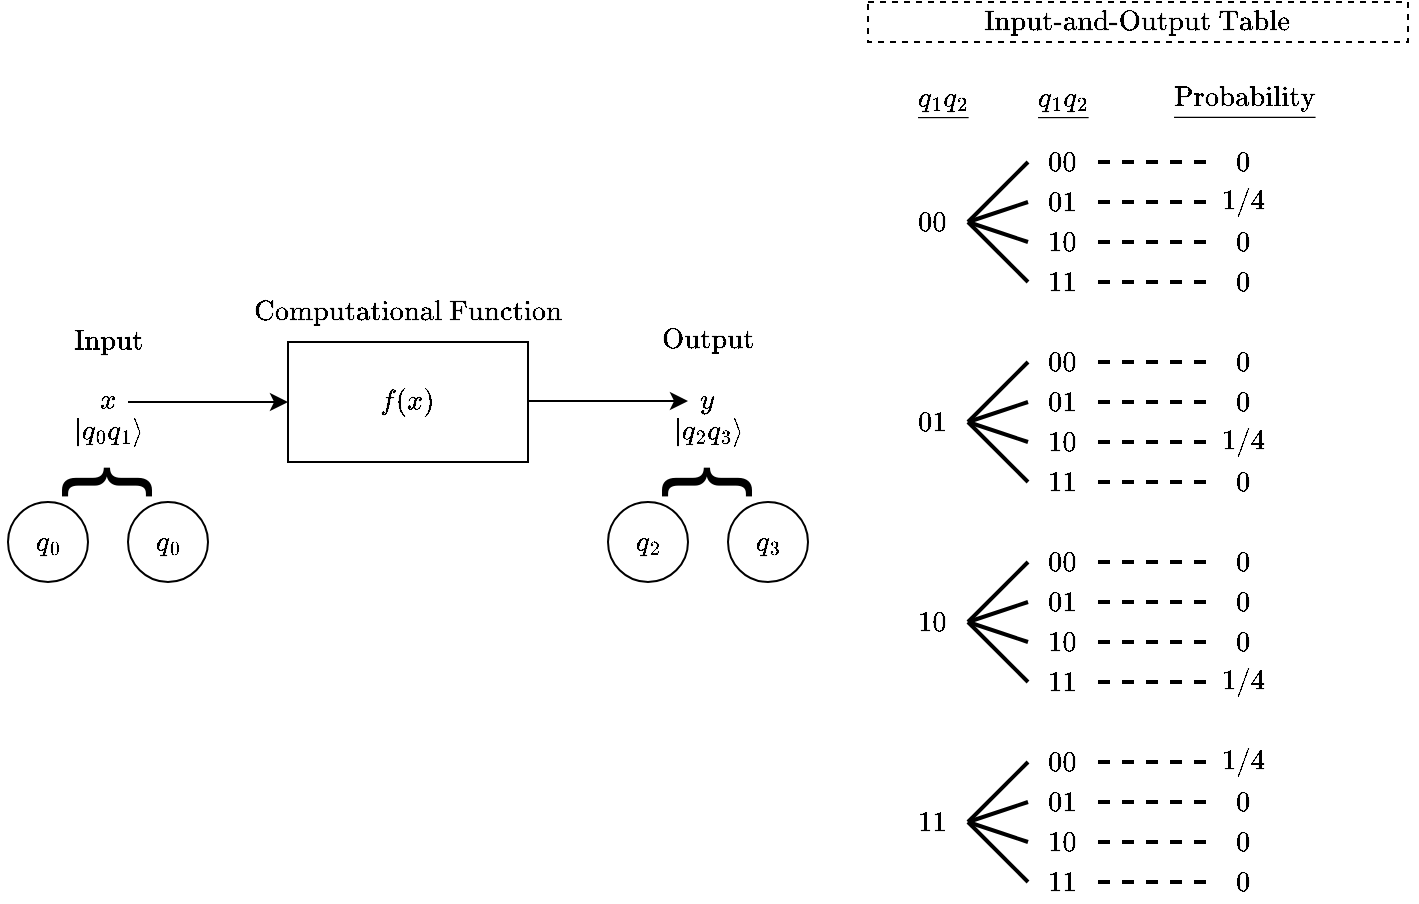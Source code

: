 <mxfile version="24.7.8">
  <diagram name="Page-1" id="v1mIwpVCoUotz5YqJ9_S">
    <mxGraphModel dx="1674" dy="843" grid="1" gridSize="10" guides="1" tooltips="1" connect="1" arrows="1" fold="1" page="1" pageScale="1" pageWidth="1169" pageHeight="827" math="1" shadow="0">
      <root>
        <mxCell id="0" />
        <mxCell id="1" parent="0" />
        <mxCell id="ygjz8XeZ4UIsApzR02BV-1" value="$$f(x)$$" style="rounded=0;whiteSpace=wrap;html=1;" vertex="1" parent="1">
          <mxGeometry x="375" y="359" width="120" height="60" as="geometry" />
        </mxCell>
        <mxCell id="ygjz8XeZ4UIsApzR02BV-2" value="" style="endArrow=classic;html=1;rounded=0;entryX=0;entryY=0.5;entryDx=0;entryDy=0;" edge="1" parent="1" target="ygjz8XeZ4UIsApzR02BV-1">
          <mxGeometry width="50" height="50" relative="1" as="geometry">
            <mxPoint x="295" y="389" as="sourcePoint" />
            <mxPoint x="355" y="389" as="targetPoint" />
          </mxGeometry>
        </mxCell>
        <mxCell id="ygjz8XeZ4UIsApzR02BV-3" value="" style="endArrow=classic;html=1;rounded=0;entryX=0;entryY=0.5;entryDx=0;entryDy=0;" edge="1" parent="1">
          <mxGeometry width="50" height="50" relative="1" as="geometry">
            <mxPoint x="495" y="388.5" as="sourcePoint" />
            <mxPoint x="575" y="388.5" as="targetPoint" />
          </mxGeometry>
        </mxCell>
        <mxCell id="ygjz8XeZ4UIsApzR02BV-4" value="$$x$$" style="text;html=1;align=center;verticalAlign=middle;whiteSpace=wrap;rounded=0;" vertex="1" parent="1">
          <mxGeometry x="275" y="373" width="20" height="30" as="geometry" />
        </mxCell>
        <mxCell id="ygjz8XeZ4UIsApzR02BV-5" value="$$y$$" style="text;html=1;align=center;verticalAlign=middle;whiteSpace=wrap;rounded=0;" vertex="1" parent="1">
          <mxGeometry x="575" y="373" width="20" height="30" as="geometry" />
        </mxCell>
        <mxCell id="ygjz8XeZ4UIsApzR02BV-6" value="$$\ket{q_0 q_1}$$" style="text;html=1;align=center;verticalAlign=middle;whiteSpace=wrap;rounded=0;" vertex="1" parent="1">
          <mxGeometry x="275" y="389" width="20" height="30" as="geometry" />
        </mxCell>
        <mxCell id="ygjz8XeZ4UIsApzR02BV-7" value="$$\ket{q_2 q_3}$$" style="text;html=1;align=center;verticalAlign=middle;whiteSpace=wrap;rounded=0;" vertex="1" parent="1">
          <mxGeometry x="575" y="389" width="20" height="30" as="geometry" />
        </mxCell>
        <mxCell id="ygjz8XeZ4UIsApzR02BV-8" value="&lt;font style=&quot;font-size: 48px;&quot;&gt;}&lt;/font&gt;" style="text;html=1;align=center;verticalAlign=middle;whiteSpace=wrap;rounded=0;rotation=-90;" vertex="1" parent="1">
          <mxGeometry x="265" y="389" width="30" height="80" as="geometry" />
        </mxCell>
        <mxCell id="ygjz8XeZ4UIsApzR02BV-9" value="&lt;font style=&quot;font-size: 48px;&quot;&gt;}&lt;/font&gt;" style="text;html=1;align=center;verticalAlign=middle;whiteSpace=wrap;rounded=0;rotation=-90;" vertex="1" parent="1">
          <mxGeometry x="565" y="389" width="30" height="80" as="geometry" />
        </mxCell>
        <mxCell id="ygjz8XeZ4UIsApzR02BV-10" value="$$q_0$$" style="ellipse;whiteSpace=wrap;html=1;aspect=fixed;" vertex="1" parent="1">
          <mxGeometry x="235" y="439" width="40" height="40" as="geometry" />
        </mxCell>
        <mxCell id="ygjz8XeZ4UIsApzR02BV-11" value="$$q_0$$" style="ellipse;whiteSpace=wrap;html=1;aspect=fixed;" vertex="1" parent="1">
          <mxGeometry x="295" y="439" width="40" height="40" as="geometry" />
        </mxCell>
        <mxCell id="ygjz8XeZ4UIsApzR02BV-12" value="$$q_2$$" style="ellipse;whiteSpace=wrap;html=1;aspect=fixed;" vertex="1" parent="1">
          <mxGeometry x="535" y="439" width="40" height="40" as="geometry" />
        </mxCell>
        <mxCell id="ygjz8XeZ4UIsApzR02BV-13" value="$$q_3$$" style="ellipse;whiteSpace=wrap;html=1;aspect=fixed;" vertex="1" parent="1">
          <mxGeometry x="595" y="439" width="40" height="40" as="geometry" />
        </mxCell>
        <mxCell id="ygjz8XeZ4UIsApzR02BV-14" value="$$\text{Input}$$" style="text;html=1;align=center;verticalAlign=middle;whiteSpace=wrap;rounded=0;" vertex="1" parent="1">
          <mxGeometry x="255" y="343" width="60" height="30" as="geometry" />
        </mxCell>
        <mxCell id="ygjz8XeZ4UIsApzR02BV-15" value="$$\text{Output}$$" style="text;html=1;align=center;verticalAlign=middle;whiteSpace=wrap;rounded=0;" vertex="1" parent="1">
          <mxGeometry x="555" y="343" width="60" height="30" as="geometry" />
        </mxCell>
        <mxCell id="ygjz8XeZ4UIsApzR02BV-16" value="$$\underline{q_1 q_2}$$" style="text;html=1;align=center;verticalAlign=middle;whiteSpace=wrap;rounded=0;" vertex="1" parent="1">
          <mxGeometry x="685" y="219" width="35" height="40" as="geometry" />
        </mxCell>
        <mxCell id="ygjz8XeZ4UIsApzR02BV-17" value="$$\underline{q_1 q_2}$$" style="text;html=1;align=center;verticalAlign=middle;whiteSpace=wrap;rounded=0;" vertex="1" parent="1">
          <mxGeometry x="745" y="219" width="35" height="40" as="geometry" />
        </mxCell>
        <mxCell id="ygjz8XeZ4UIsApzR02BV-18" value="$$00$$" style="text;html=1;align=center;verticalAlign=middle;whiteSpace=wrap;rounded=0;" vertex="1" parent="1">
          <mxGeometry x="680" y="279" width="35" height="40" as="geometry" />
        </mxCell>
        <mxCell id="ygjz8XeZ4UIsApzR02BV-19" value="$$01$$" style="text;html=1;align=center;verticalAlign=middle;whiteSpace=wrap;rounded=0;" vertex="1" parent="1">
          <mxGeometry x="680" y="379" width="35" height="40" as="geometry" />
        </mxCell>
        <mxCell id="ygjz8XeZ4UIsApzR02BV-20" value="$$10$$" style="text;html=1;align=center;verticalAlign=middle;whiteSpace=wrap;rounded=0;" vertex="1" parent="1">
          <mxGeometry x="680" y="479" width="35" height="40" as="geometry" />
        </mxCell>
        <mxCell id="ygjz8XeZ4UIsApzR02BV-21" value="$$11$$" style="text;html=1;align=center;verticalAlign=middle;whiteSpace=wrap;rounded=0;" vertex="1" parent="1">
          <mxGeometry x="680" y="579" width="35" height="40" as="geometry" />
        </mxCell>
        <mxCell id="ygjz8XeZ4UIsApzR02BV-23" value="$$00$$" style="text;html=1;align=center;verticalAlign=middle;whiteSpace=wrap;rounded=0;" vertex="1" parent="1">
          <mxGeometry x="745" y="259" width="35" height="20" as="geometry" />
        </mxCell>
        <mxCell id="ygjz8XeZ4UIsApzR02BV-24" value="$$01$$" style="text;html=1;align=center;verticalAlign=middle;whiteSpace=wrap;rounded=0;" vertex="1" parent="1">
          <mxGeometry x="745" y="279" width="35" height="20" as="geometry" />
        </mxCell>
        <mxCell id="ygjz8XeZ4UIsApzR02BV-26" value="$$10$$" style="text;html=1;align=center;verticalAlign=middle;whiteSpace=wrap;rounded=0;" vertex="1" parent="1">
          <mxGeometry x="745" y="299" width="35" height="20" as="geometry" />
        </mxCell>
        <mxCell id="ygjz8XeZ4UIsApzR02BV-27" value="$$11$$" style="text;html=1;align=center;verticalAlign=middle;whiteSpace=wrap;rounded=0;" vertex="1" parent="1">
          <mxGeometry x="745" y="319" width="35" height="20" as="geometry" />
        </mxCell>
        <mxCell id="ygjz8XeZ4UIsApzR02BV-37" value="$$00$$" style="text;html=1;align=center;verticalAlign=middle;whiteSpace=wrap;rounded=0;" vertex="1" parent="1">
          <mxGeometry x="745" y="359" width="35" height="20" as="geometry" />
        </mxCell>
        <mxCell id="ygjz8XeZ4UIsApzR02BV-38" value="$$01$$" style="text;html=1;align=center;verticalAlign=middle;whiteSpace=wrap;rounded=0;" vertex="1" parent="1">
          <mxGeometry x="745" y="379" width="35" height="20" as="geometry" />
        </mxCell>
        <mxCell id="ygjz8XeZ4UIsApzR02BV-39" value="$$10$$" style="text;html=1;align=center;verticalAlign=middle;whiteSpace=wrap;rounded=0;" vertex="1" parent="1">
          <mxGeometry x="745" y="399" width="35" height="20" as="geometry" />
        </mxCell>
        <mxCell id="ygjz8XeZ4UIsApzR02BV-40" value="$$11$$" style="text;html=1;align=center;verticalAlign=middle;whiteSpace=wrap;rounded=0;" vertex="1" parent="1">
          <mxGeometry x="745" y="419" width="35" height="20" as="geometry" />
        </mxCell>
        <mxCell id="ygjz8XeZ4UIsApzR02BV-41" value="$$00$$" style="text;html=1;align=center;verticalAlign=middle;whiteSpace=wrap;rounded=0;" vertex="1" parent="1">
          <mxGeometry x="745" y="459" width="35" height="20" as="geometry" />
        </mxCell>
        <mxCell id="ygjz8XeZ4UIsApzR02BV-42" value="$$01$$" style="text;html=1;align=center;verticalAlign=middle;whiteSpace=wrap;rounded=0;" vertex="1" parent="1">
          <mxGeometry x="745" y="479" width="35" height="20" as="geometry" />
        </mxCell>
        <mxCell id="ygjz8XeZ4UIsApzR02BV-43" value="$$10$$" style="text;html=1;align=center;verticalAlign=middle;whiteSpace=wrap;rounded=0;" vertex="1" parent="1">
          <mxGeometry x="745" y="499" width="35" height="20" as="geometry" />
        </mxCell>
        <mxCell id="ygjz8XeZ4UIsApzR02BV-44" value="$$11$$" style="text;html=1;align=center;verticalAlign=middle;whiteSpace=wrap;rounded=0;" vertex="1" parent="1">
          <mxGeometry x="745" y="519" width="35" height="20" as="geometry" />
        </mxCell>
        <mxCell id="ygjz8XeZ4UIsApzR02BV-45" value="$$00$$" style="text;html=1;align=center;verticalAlign=middle;whiteSpace=wrap;rounded=0;" vertex="1" parent="1">
          <mxGeometry x="745" y="559" width="35" height="20" as="geometry" />
        </mxCell>
        <mxCell id="ygjz8XeZ4UIsApzR02BV-46" value="$$01$$" style="text;html=1;align=center;verticalAlign=middle;whiteSpace=wrap;rounded=0;" vertex="1" parent="1">
          <mxGeometry x="745" y="579" width="35" height="20" as="geometry" />
        </mxCell>
        <mxCell id="ygjz8XeZ4UIsApzR02BV-47" value="$$10$$" style="text;html=1;align=center;verticalAlign=middle;whiteSpace=wrap;rounded=0;" vertex="1" parent="1">
          <mxGeometry x="745" y="599" width="35" height="20" as="geometry" />
        </mxCell>
        <mxCell id="ygjz8XeZ4UIsApzR02BV-48" value="$$11$$" style="text;html=1;align=center;verticalAlign=middle;whiteSpace=wrap;rounded=0;" vertex="1" parent="1">
          <mxGeometry x="745" y="619" width="35" height="20" as="geometry" />
        </mxCell>
        <mxCell id="ygjz8XeZ4UIsApzR02BV-50" value="" style="endArrow=none;html=1;rounded=0;exitX=1;exitY=0.5;exitDx=0;exitDy=0;entryX=0;entryY=0.5;entryDx=0;entryDy=0;strokeWidth=2" edge="1" parent="1" source="ygjz8XeZ4UIsApzR02BV-18" target="ygjz8XeZ4UIsApzR02BV-23">
          <mxGeometry width="50" height="50" relative="1" as="geometry">
            <mxPoint x="755" y="409" as="sourcePoint" />
            <mxPoint x="805" y="359" as="targetPoint" />
          </mxGeometry>
        </mxCell>
        <mxCell id="ygjz8XeZ4UIsApzR02BV-51" value="" style="endArrow=none;html=1;rounded=0;exitX=1;exitY=0.5;exitDx=0;exitDy=0;entryX=0;entryY=0.5;entryDx=0;entryDy=0;strokeWidth=2" edge="1" parent="1" source="ygjz8XeZ4UIsApzR02BV-18" target="ygjz8XeZ4UIsApzR02BV-24">
          <mxGeometry width="50" height="50" relative="1" as="geometry">
            <mxPoint x="725" y="309" as="sourcePoint" />
            <mxPoint x="755" y="279" as="targetPoint" />
          </mxGeometry>
        </mxCell>
        <mxCell id="ygjz8XeZ4UIsApzR02BV-52" value="" style="endArrow=none;html=1;rounded=0;exitX=1;exitY=0.5;exitDx=0;exitDy=0;entryX=0;entryY=0.5;entryDx=0;entryDy=0;strokeWidth=2" edge="1" parent="1" source="ygjz8XeZ4UIsApzR02BV-18" target="ygjz8XeZ4UIsApzR02BV-26">
          <mxGeometry width="50" height="50" relative="1" as="geometry">
            <mxPoint x="735" y="319" as="sourcePoint" />
            <mxPoint x="765" y="289" as="targetPoint" />
          </mxGeometry>
        </mxCell>
        <mxCell id="ygjz8XeZ4UIsApzR02BV-53" value="" style="endArrow=none;html=1;rounded=0;entryX=0;entryY=0.5;entryDx=0;entryDy=0;strokeWidth=2" edge="1" parent="1" target="ygjz8XeZ4UIsApzR02BV-27">
          <mxGeometry width="50" height="50" relative="1" as="geometry">
            <mxPoint x="715" y="299" as="sourcePoint" />
            <mxPoint x="775" y="299" as="targetPoint" />
          </mxGeometry>
        </mxCell>
        <mxCell id="ygjz8XeZ4UIsApzR02BV-62" value="" style="group" vertex="1" connectable="0" parent="1">
          <mxGeometry x="715" y="369" width="30" height="60" as="geometry" />
        </mxCell>
        <mxCell id="ygjz8XeZ4UIsApzR02BV-58" value="" style="endArrow=none;html=1;rounded=0;exitX=1;exitY=0.5;exitDx=0;exitDy=0;entryX=0;entryY=0.5;entryDx=0;entryDy=0;strokeWidth=2" edge="1" parent="ygjz8XeZ4UIsApzR02BV-62">
          <mxGeometry width="50" height="50" relative="1" as="geometry">
            <mxPoint y="30" as="sourcePoint" />
            <mxPoint x="30" as="targetPoint" />
          </mxGeometry>
        </mxCell>
        <mxCell id="ygjz8XeZ4UIsApzR02BV-59" value="" style="endArrow=none;html=1;rounded=0;exitX=1;exitY=0.5;exitDx=0;exitDy=0;entryX=0;entryY=0.5;entryDx=0;entryDy=0;strokeWidth=2" edge="1" parent="ygjz8XeZ4UIsApzR02BV-62">
          <mxGeometry width="50" height="50" relative="1" as="geometry">
            <mxPoint y="30" as="sourcePoint" />
            <mxPoint x="30" y="20" as="targetPoint" />
          </mxGeometry>
        </mxCell>
        <mxCell id="ygjz8XeZ4UIsApzR02BV-60" value="" style="endArrow=none;html=1;rounded=0;exitX=1;exitY=0.5;exitDx=0;exitDy=0;entryX=0;entryY=0.5;entryDx=0;entryDy=0;strokeWidth=2" edge="1" parent="ygjz8XeZ4UIsApzR02BV-62">
          <mxGeometry width="50" height="50" relative="1" as="geometry">
            <mxPoint y="30" as="sourcePoint" />
            <mxPoint x="30" y="40" as="targetPoint" />
          </mxGeometry>
        </mxCell>
        <mxCell id="ygjz8XeZ4UIsApzR02BV-61" value="" style="endArrow=none;html=1;rounded=0;entryX=0;entryY=0.5;entryDx=0;entryDy=0;strokeWidth=2" edge="1" parent="ygjz8XeZ4UIsApzR02BV-62">
          <mxGeometry width="50" height="50" relative="1" as="geometry">
            <mxPoint y="30" as="sourcePoint" />
            <mxPoint x="30" y="60" as="targetPoint" />
          </mxGeometry>
        </mxCell>
        <mxCell id="ygjz8XeZ4UIsApzR02BV-67" value="" style="group" vertex="1" connectable="0" parent="1">
          <mxGeometry x="715" y="469" width="30" height="60" as="geometry" />
        </mxCell>
        <mxCell id="ygjz8XeZ4UIsApzR02BV-68" value="" style="endArrow=none;html=1;rounded=0;exitX=1;exitY=0.5;exitDx=0;exitDy=0;entryX=0;entryY=0.5;entryDx=0;entryDy=0;strokeWidth=2" edge="1" parent="ygjz8XeZ4UIsApzR02BV-67">
          <mxGeometry width="50" height="50" relative="1" as="geometry">
            <mxPoint y="30" as="sourcePoint" />
            <mxPoint x="30" as="targetPoint" />
          </mxGeometry>
        </mxCell>
        <mxCell id="ygjz8XeZ4UIsApzR02BV-69" value="" style="endArrow=none;html=1;rounded=0;exitX=1;exitY=0.5;exitDx=0;exitDy=0;entryX=0;entryY=0.5;entryDx=0;entryDy=0;strokeWidth=2" edge="1" parent="ygjz8XeZ4UIsApzR02BV-67">
          <mxGeometry width="50" height="50" relative="1" as="geometry">
            <mxPoint y="30" as="sourcePoint" />
            <mxPoint x="30" y="20" as="targetPoint" />
          </mxGeometry>
        </mxCell>
        <mxCell id="ygjz8XeZ4UIsApzR02BV-70" value="" style="endArrow=none;html=1;rounded=0;exitX=1;exitY=0.5;exitDx=0;exitDy=0;entryX=0;entryY=0.5;entryDx=0;entryDy=0;strokeWidth=2" edge="1" parent="ygjz8XeZ4UIsApzR02BV-67">
          <mxGeometry width="50" height="50" relative="1" as="geometry">
            <mxPoint y="30" as="sourcePoint" />
            <mxPoint x="30" y="40" as="targetPoint" />
          </mxGeometry>
        </mxCell>
        <mxCell id="ygjz8XeZ4UIsApzR02BV-71" value="" style="endArrow=none;html=1;rounded=0;entryX=0;entryY=0.5;entryDx=0;entryDy=0;strokeWidth=2" edge="1" parent="ygjz8XeZ4UIsApzR02BV-67">
          <mxGeometry width="50" height="50" relative="1" as="geometry">
            <mxPoint y="30" as="sourcePoint" />
            <mxPoint x="30" y="60" as="targetPoint" />
          </mxGeometry>
        </mxCell>
        <mxCell id="ygjz8XeZ4UIsApzR02BV-72" value="" style="group" vertex="1" connectable="0" parent="1">
          <mxGeometry x="715" y="569" width="30" height="60" as="geometry" />
        </mxCell>
        <mxCell id="ygjz8XeZ4UIsApzR02BV-73" value="" style="endArrow=none;html=1;rounded=0;exitX=1;exitY=0.5;exitDx=0;exitDy=0;entryX=0;entryY=0.5;entryDx=0;entryDy=0;strokeWidth=2" edge="1" parent="ygjz8XeZ4UIsApzR02BV-72">
          <mxGeometry width="50" height="50" relative="1" as="geometry">
            <mxPoint y="30" as="sourcePoint" />
            <mxPoint x="30" as="targetPoint" />
          </mxGeometry>
        </mxCell>
        <mxCell id="ygjz8XeZ4UIsApzR02BV-74" value="" style="endArrow=none;html=1;rounded=0;exitX=1;exitY=0.5;exitDx=0;exitDy=0;entryX=0;entryY=0.5;entryDx=0;entryDy=0;strokeWidth=2" edge="1" parent="ygjz8XeZ4UIsApzR02BV-72">
          <mxGeometry width="50" height="50" relative="1" as="geometry">
            <mxPoint y="30" as="sourcePoint" />
            <mxPoint x="30" y="20" as="targetPoint" />
          </mxGeometry>
        </mxCell>
        <mxCell id="ygjz8XeZ4UIsApzR02BV-75" value="" style="endArrow=none;html=1;rounded=0;exitX=1;exitY=0.5;exitDx=0;exitDy=0;entryX=0;entryY=0.5;entryDx=0;entryDy=0;strokeWidth=2" edge="1" parent="ygjz8XeZ4UIsApzR02BV-72">
          <mxGeometry width="50" height="50" relative="1" as="geometry">
            <mxPoint y="30" as="sourcePoint" />
            <mxPoint x="30" y="40" as="targetPoint" />
          </mxGeometry>
        </mxCell>
        <mxCell id="ygjz8XeZ4UIsApzR02BV-76" value="" style="endArrow=none;html=1;rounded=0;entryX=0;entryY=0.5;entryDx=0;entryDy=0;strokeWidth=2" edge="1" parent="ygjz8XeZ4UIsApzR02BV-72">
          <mxGeometry width="50" height="50" relative="1" as="geometry">
            <mxPoint y="30" as="sourcePoint" />
            <mxPoint x="30" y="60" as="targetPoint" />
          </mxGeometry>
        </mxCell>
        <mxCell id="ygjz8XeZ4UIsApzR02BV-96" value="" style="group" vertex="1" connectable="0" parent="1">
          <mxGeometry x="780" y="259" width="87.5" height="80" as="geometry" />
        </mxCell>
        <mxCell id="ygjz8XeZ4UIsApzR02BV-80" value="$$0$$" style="text;html=1;align=center;verticalAlign=middle;whiteSpace=wrap;rounded=0;" vertex="1" parent="ygjz8XeZ4UIsApzR02BV-96">
          <mxGeometry x="57.5" width="30" height="20" as="geometry" />
        </mxCell>
        <mxCell id="ygjz8XeZ4UIsApzR02BV-81" value="" style="endArrow=none;html=1;rounded=0;strokeWidth=2;dashed=1;entryX=0;entryY=0.5;entryDx=0;entryDy=0;exitX=1;exitY=0.5;exitDx=0;exitDy=0;" edge="1" parent="ygjz8XeZ4UIsApzR02BV-96" source="ygjz8XeZ4UIsApzR02BV-23" target="ygjz8XeZ4UIsApzR02BV-80">
          <mxGeometry width="50" height="50" relative="1" as="geometry">
            <mxPoint x="5" y="9.5" as="sourcePoint" />
            <mxPoint x="45" y="9.5" as="targetPoint" />
          </mxGeometry>
        </mxCell>
        <mxCell id="ygjz8XeZ4UIsApzR02BV-82" value="$$1/4$$" style="text;html=1;align=center;verticalAlign=middle;whiteSpace=wrap;rounded=0;" vertex="1" parent="ygjz8XeZ4UIsApzR02BV-96">
          <mxGeometry x="57.5" y="20" width="30" height="20" as="geometry" />
        </mxCell>
        <mxCell id="ygjz8XeZ4UIsApzR02BV-83" value="" style="endArrow=none;html=1;rounded=0;strokeWidth=2;dashed=1;entryX=0;entryY=0.5;entryDx=0;entryDy=0;exitX=1;exitY=0.5;exitDx=0;exitDy=0;" edge="1" parent="ygjz8XeZ4UIsApzR02BV-96" target="ygjz8XeZ4UIsApzR02BV-82">
          <mxGeometry width="50" height="50" relative="1" as="geometry">
            <mxPoint y="30" as="sourcePoint" />
            <mxPoint x="45" y="29.5" as="targetPoint" />
          </mxGeometry>
        </mxCell>
        <mxCell id="ygjz8XeZ4UIsApzR02BV-84" value="$$0$$" style="text;html=1;align=center;verticalAlign=middle;whiteSpace=wrap;rounded=0;" vertex="1" parent="ygjz8XeZ4UIsApzR02BV-96">
          <mxGeometry x="57.5" y="40" width="30" height="20" as="geometry" />
        </mxCell>
        <mxCell id="ygjz8XeZ4UIsApzR02BV-85" value="" style="endArrow=none;html=1;rounded=0;strokeWidth=2;dashed=1;entryX=0;entryY=0.5;entryDx=0;entryDy=0;exitX=1;exitY=0.5;exitDx=0;exitDy=0;" edge="1" parent="ygjz8XeZ4UIsApzR02BV-96" target="ygjz8XeZ4UIsApzR02BV-84">
          <mxGeometry width="50" height="50" relative="1" as="geometry">
            <mxPoint y="50" as="sourcePoint" />
            <mxPoint x="45" y="49.5" as="targetPoint" />
          </mxGeometry>
        </mxCell>
        <mxCell id="ygjz8XeZ4UIsApzR02BV-86" value="$$0$$" style="text;html=1;align=center;verticalAlign=middle;whiteSpace=wrap;rounded=0;" vertex="1" parent="ygjz8XeZ4UIsApzR02BV-96">
          <mxGeometry x="57.5" y="60" width="30" height="20" as="geometry" />
        </mxCell>
        <mxCell id="ygjz8XeZ4UIsApzR02BV-87" value="" style="endArrow=none;html=1;rounded=0;strokeWidth=2;dashed=1;entryX=0;entryY=0.5;entryDx=0;entryDy=0;exitX=1;exitY=0.5;exitDx=0;exitDy=0;" edge="1" parent="ygjz8XeZ4UIsApzR02BV-96" target="ygjz8XeZ4UIsApzR02BV-86">
          <mxGeometry width="50" height="50" relative="1" as="geometry">
            <mxPoint y="70" as="sourcePoint" />
            <mxPoint x="45" y="69.5" as="targetPoint" />
          </mxGeometry>
        </mxCell>
        <mxCell id="ygjz8XeZ4UIsApzR02BV-99" value="$$0$$" style="text;html=1;align=center;verticalAlign=middle;whiteSpace=wrap;rounded=0;" vertex="1" parent="1">
          <mxGeometry x="837.5" y="359" width="30" height="20" as="geometry" />
        </mxCell>
        <mxCell id="ygjz8XeZ4UIsApzR02BV-100" value="" style="endArrow=none;html=1;rounded=0;strokeWidth=2;dashed=1;entryX=0;entryY=0.5;entryDx=0;entryDy=0;exitX=1;exitY=0.5;exitDx=0;exitDy=0;" edge="1" parent="1" target="ygjz8XeZ4UIsApzR02BV-99" source="ygjz8XeZ4UIsApzR02BV-37">
          <mxGeometry width="50" height="50" relative="1" as="geometry">
            <mxPoint x="785" y="368.5" as="sourcePoint" />
            <mxPoint x="825" y="368.5" as="targetPoint" />
          </mxGeometry>
        </mxCell>
        <mxCell id="ygjz8XeZ4UIsApzR02BV-101" value="$$0$$" style="text;html=1;align=center;verticalAlign=middle;whiteSpace=wrap;rounded=0;" vertex="1" parent="1">
          <mxGeometry x="837.5" y="379" width="30" height="20" as="geometry" />
        </mxCell>
        <mxCell id="ygjz8XeZ4UIsApzR02BV-102" value="" style="endArrow=none;html=1;rounded=0;strokeWidth=2;dashed=1;entryX=0;entryY=0.5;entryDx=0;entryDy=0;exitX=1;exitY=0.5;exitDx=0;exitDy=0;" edge="1" parent="1" target="ygjz8XeZ4UIsApzR02BV-101">
          <mxGeometry width="50" height="50" relative="1" as="geometry">
            <mxPoint x="780" y="389" as="sourcePoint" />
            <mxPoint x="825" y="388.5" as="targetPoint" />
          </mxGeometry>
        </mxCell>
        <mxCell id="ygjz8XeZ4UIsApzR02BV-103" value="$$1/4$$" style="text;html=1;align=center;verticalAlign=middle;whiteSpace=wrap;rounded=0;" vertex="1" parent="1">
          <mxGeometry x="837.5" y="399" width="30" height="20" as="geometry" />
        </mxCell>
        <mxCell id="ygjz8XeZ4UIsApzR02BV-104" value="" style="endArrow=none;html=1;rounded=0;strokeWidth=2;dashed=1;entryX=0;entryY=0.5;entryDx=0;entryDy=0;exitX=1;exitY=0.5;exitDx=0;exitDy=0;" edge="1" parent="1" target="ygjz8XeZ4UIsApzR02BV-103">
          <mxGeometry width="50" height="50" relative="1" as="geometry">
            <mxPoint x="780" y="409" as="sourcePoint" />
            <mxPoint x="825" y="408.5" as="targetPoint" />
          </mxGeometry>
        </mxCell>
        <mxCell id="ygjz8XeZ4UIsApzR02BV-105" value="$$0$$" style="text;html=1;align=center;verticalAlign=middle;whiteSpace=wrap;rounded=0;" vertex="1" parent="1">
          <mxGeometry x="837.5" y="419" width="30" height="20" as="geometry" />
        </mxCell>
        <mxCell id="ygjz8XeZ4UIsApzR02BV-106" value="" style="endArrow=none;html=1;rounded=0;strokeWidth=2;dashed=1;entryX=0;entryY=0.5;entryDx=0;entryDy=0;exitX=1;exitY=0.5;exitDx=0;exitDy=0;" edge="1" parent="1" target="ygjz8XeZ4UIsApzR02BV-105">
          <mxGeometry width="50" height="50" relative="1" as="geometry">
            <mxPoint x="780" y="429" as="sourcePoint" />
            <mxPoint x="825" y="428.5" as="targetPoint" />
          </mxGeometry>
        </mxCell>
        <mxCell id="ygjz8XeZ4UIsApzR02BV-111" value="$$0$$" style="text;html=1;align=center;verticalAlign=middle;whiteSpace=wrap;rounded=0;" vertex="1" parent="1">
          <mxGeometry x="837.5" y="459" width="30" height="20" as="geometry" />
        </mxCell>
        <mxCell id="ygjz8XeZ4UIsApzR02BV-112" value="" style="endArrow=none;html=1;rounded=0;strokeWidth=2;dashed=1;entryX=0;entryY=0.5;entryDx=0;entryDy=0;exitX=1;exitY=0.5;exitDx=0;exitDy=0;" edge="1" parent="1" target="ygjz8XeZ4UIsApzR02BV-111" source="ygjz8XeZ4UIsApzR02BV-41">
          <mxGeometry width="50" height="50" relative="1" as="geometry">
            <mxPoint x="785" y="468.5" as="sourcePoint" />
            <mxPoint x="825" y="468.5" as="targetPoint" />
          </mxGeometry>
        </mxCell>
        <mxCell id="ygjz8XeZ4UIsApzR02BV-113" value="$$0$$" style="text;html=1;align=center;verticalAlign=middle;whiteSpace=wrap;rounded=0;" vertex="1" parent="1">
          <mxGeometry x="837.5" y="479" width="30" height="20" as="geometry" />
        </mxCell>
        <mxCell id="ygjz8XeZ4UIsApzR02BV-114" value="" style="endArrow=none;html=1;rounded=0;strokeWidth=2;dashed=1;entryX=0;entryY=0.5;entryDx=0;entryDy=0;exitX=1;exitY=0.5;exitDx=0;exitDy=0;" edge="1" parent="1" target="ygjz8XeZ4UIsApzR02BV-113">
          <mxGeometry width="50" height="50" relative="1" as="geometry">
            <mxPoint x="780" y="489" as="sourcePoint" />
            <mxPoint x="825" y="488.5" as="targetPoint" />
          </mxGeometry>
        </mxCell>
        <mxCell id="ygjz8XeZ4UIsApzR02BV-115" value="$$0$$" style="text;html=1;align=center;verticalAlign=middle;whiteSpace=wrap;rounded=0;" vertex="1" parent="1">
          <mxGeometry x="837.5" y="499" width="30" height="20" as="geometry" />
        </mxCell>
        <mxCell id="ygjz8XeZ4UIsApzR02BV-116" value="" style="endArrow=none;html=1;rounded=0;strokeWidth=2;dashed=1;entryX=0;entryY=0.5;entryDx=0;entryDy=0;exitX=1;exitY=0.5;exitDx=0;exitDy=0;" edge="1" parent="1" target="ygjz8XeZ4UIsApzR02BV-115">
          <mxGeometry width="50" height="50" relative="1" as="geometry">
            <mxPoint x="780" y="509" as="sourcePoint" />
            <mxPoint x="825" y="508.5" as="targetPoint" />
          </mxGeometry>
        </mxCell>
        <mxCell id="ygjz8XeZ4UIsApzR02BV-117" value="$$1/4$$" style="text;html=1;align=center;verticalAlign=middle;whiteSpace=wrap;rounded=0;" vertex="1" parent="1">
          <mxGeometry x="837.5" y="519" width="30" height="20" as="geometry" />
        </mxCell>
        <mxCell id="ygjz8XeZ4UIsApzR02BV-118" value="" style="endArrow=none;html=1;rounded=0;strokeWidth=2;dashed=1;entryX=0;entryY=0.5;entryDx=0;entryDy=0;exitX=1;exitY=0.5;exitDx=0;exitDy=0;" edge="1" parent="1" target="ygjz8XeZ4UIsApzR02BV-117">
          <mxGeometry width="50" height="50" relative="1" as="geometry">
            <mxPoint x="780" y="529" as="sourcePoint" />
            <mxPoint x="825" y="528.5" as="targetPoint" />
          </mxGeometry>
        </mxCell>
        <mxCell id="ygjz8XeZ4UIsApzR02BV-130" value="$$1/4$$" style="text;html=1;align=center;verticalAlign=middle;whiteSpace=wrap;rounded=0;" vertex="1" parent="1">
          <mxGeometry x="837.5" y="559" width="30" height="20" as="geometry" />
        </mxCell>
        <mxCell id="ygjz8XeZ4UIsApzR02BV-131" value="" style="endArrow=none;html=1;rounded=0;strokeWidth=2;dashed=1;entryX=0;entryY=0.5;entryDx=0;entryDy=0;exitX=1;exitY=0.5;exitDx=0;exitDy=0;" edge="1" parent="1" target="ygjz8XeZ4UIsApzR02BV-130" source="ygjz8XeZ4UIsApzR02BV-45">
          <mxGeometry width="50" height="50" relative="1" as="geometry">
            <mxPoint x="785" y="568.5" as="sourcePoint" />
            <mxPoint x="825" y="568.5" as="targetPoint" />
          </mxGeometry>
        </mxCell>
        <mxCell id="ygjz8XeZ4UIsApzR02BV-132" value="$$0$$" style="text;html=1;align=center;verticalAlign=middle;whiteSpace=wrap;rounded=0;" vertex="1" parent="1">
          <mxGeometry x="837.5" y="579" width="30" height="20" as="geometry" />
        </mxCell>
        <mxCell id="ygjz8XeZ4UIsApzR02BV-133" value="" style="endArrow=none;html=1;rounded=0;strokeWidth=2;dashed=1;entryX=0;entryY=0.5;entryDx=0;entryDy=0;exitX=1;exitY=0.5;exitDx=0;exitDy=0;" edge="1" parent="1" target="ygjz8XeZ4UIsApzR02BV-132">
          <mxGeometry width="50" height="50" relative="1" as="geometry">
            <mxPoint x="780" y="589" as="sourcePoint" />
            <mxPoint x="825" y="588.5" as="targetPoint" />
          </mxGeometry>
        </mxCell>
        <mxCell id="ygjz8XeZ4UIsApzR02BV-134" value="$$0$$" style="text;html=1;align=center;verticalAlign=middle;whiteSpace=wrap;rounded=0;" vertex="1" parent="1">
          <mxGeometry x="837.5" y="599" width="30" height="20" as="geometry" />
        </mxCell>
        <mxCell id="ygjz8XeZ4UIsApzR02BV-135" value="" style="endArrow=none;html=1;rounded=0;strokeWidth=2;dashed=1;entryX=0;entryY=0.5;entryDx=0;entryDy=0;exitX=1;exitY=0.5;exitDx=0;exitDy=0;" edge="1" parent="1" target="ygjz8XeZ4UIsApzR02BV-134">
          <mxGeometry width="50" height="50" relative="1" as="geometry">
            <mxPoint x="780" y="609" as="sourcePoint" />
            <mxPoint x="825" y="608.5" as="targetPoint" />
          </mxGeometry>
        </mxCell>
        <mxCell id="ygjz8XeZ4UIsApzR02BV-136" value="$$0$$" style="text;html=1;align=center;verticalAlign=middle;whiteSpace=wrap;rounded=0;" vertex="1" parent="1">
          <mxGeometry x="837.5" y="619" width="30" height="20" as="geometry" />
        </mxCell>
        <mxCell id="ygjz8XeZ4UIsApzR02BV-137" value="" style="endArrow=none;html=1;rounded=0;strokeWidth=2;dashed=1;entryX=0;entryY=0.5;entryDx=0;entryDy=0;exitX=1;exitY=0.5;exitDx=0;exitDy=0;" edge="1" parent="1" target="ygjz8XeZ4UIsApzR02BV-136">
          <mxGeometry width="50" height="50" relative="1" as="geometry">
            <mxPoint x="780" y="629" as="sourcePoint" />
            <mxPoint x="825" y="628.5" as="targetPoint" />
          </mxGeometry>
        </mxCell>
        <mxCell id="ygjz8XeZ4UIsApzR02BV-138" value="$$\text{Computational Function}$$" style="text;html=1;align=center;verticalAlign=middle;whiteSpace=wrap;rounded=0;" vertex="1" parent="1">
          <mxGeometry x="355" y="329" width="160" height="30" as="geometry" />
        </mxCell>
        <mxCell id="ygjz8XeZ4UIsApzR02BV-139" value="$$\text{Input-and-Output Table}$$" style="rounded=0;whiteSpace=wrap;html=1;dashed=1" vertex="1" parent="1">
          <mxGeometry x="665" y="189" width="270" height="20" as="geometry" />
        </mxCell>
        <mxCell id="ygjz8XeZ4UIsApzR02BV-140" value="$$\underline{\text{Probability}}$$" style="text;html=1;align=center;verticalAlign=middle;whiteSpace=wrap;rounded=0;" vertex="1" parent="1">
          <mxGeometry x="822.5" y="224" width="60" height="30" as="geometry" />
        </mxCell>
      </root>
    </mxGraphModel>
  </diagram>
</mxfile>
